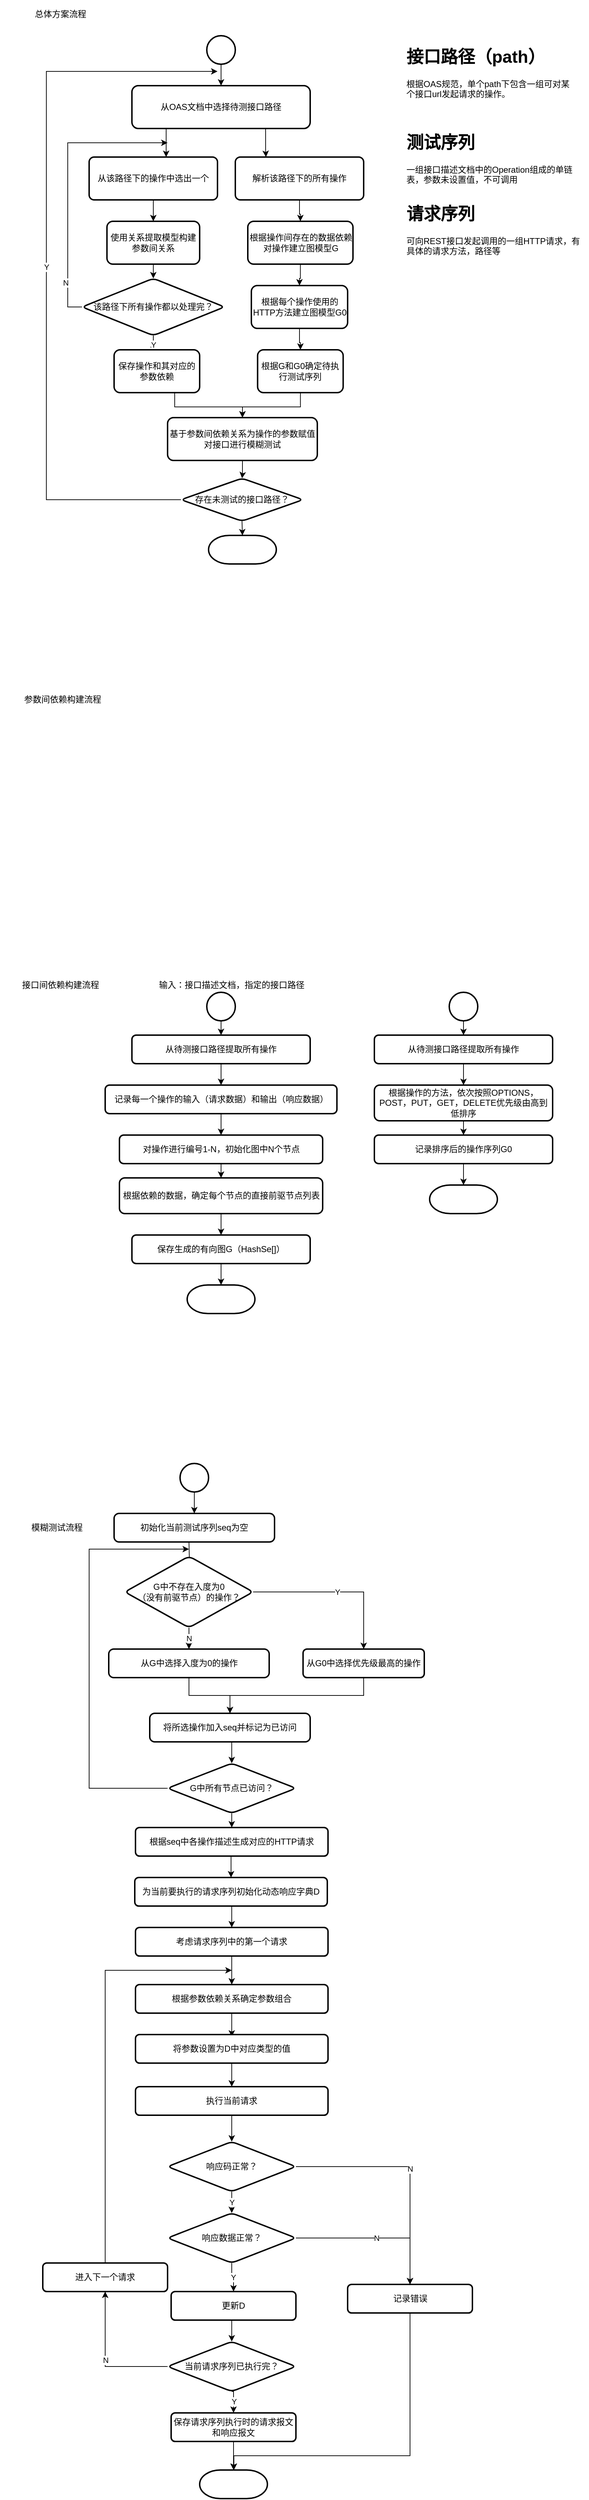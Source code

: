 <mxfile version="15.9.4" type="github">
  <diagram id="C5RBs43oDa-KdzZeNtuy" name="Page-1">
    <mxGraphModel dx="1692" dy="596" grid="1" gridSize="10" guides="1" tooltips="1" connect="1" arrows="1" fold="1" page="1" pageScale="1" pageWidth="827" pageHeight="1169" math="0" shadow="0">
      <root>
        <mxCell id="WIyWlLk6GJQsqaUBKTNV-0" />
        <mxCell id="WIyWlLk6GJQsqaUBKTNV-1" parent="WIyWlLk6GJQsqaUBKTNV-0" />
        <mxCell id="hdMSZGRkKn-v6f-xhxlG-0" value="总体方案流程" style="text;html=1;strokeColor=none;fillColor=none;align=center;verticalAlign=middle;whiteSpace=wrap;rounded=0;" vertex="1" parent="WIyWlLk6GJQsqaUBKTNV-1">
          <mxGeometry x="-40" width="160" height="40" as="geometry" />
        </mxCell>
        <mxCell id="hdMSZGRkKn-v6f-xhxlG-1" value="参数间依赖构建流程" style="text;html=1;strokeColor=none;fillColor=none;align=center;verticalAlign=middle;whiteSpace=wrap;rounded=0;" vertex="1" parent="WIyWlLk6GJQsqaUBKTNV-1">
          <mxGeometry x="-37.5" y="960" width="160" height="40" as="geometry" />
        </mxCell>
        <mxCell id="hdMSZGRkKn-v6f-xhxlG-2" value="接口间依赖构建流程" style="text;html=1;strokeColor=none;fillColor=none;align=center;verticalAlign=middle;whiteSpace=wrap;rounded=0;" vertex="1" parent="WIyWlLk6GJQsqaUBKTNV-1">
          <mxGeometry x="-40" y="1360" width="160" height="40" as="geometry" />
        </mxCell>
        <mxCell id="hdMSZGRkKn-v6f-xhxlG-3" value="模糊测试流程" style="text;html=1;strokeColor=none;fillColor=none;align=center;verticalAlign=middle;whiteSpace=wrap;rounded=0;" vertex="1" parent="WIyWlLk6GJQsqaUBKTNV-1">
          <mxGeometry x="-45" y="2120" width="160" height="40" as="geometry" />
        </mxCell>
        <mxCell id="hdMSZGRkKn-v6f-xhxlG-6" value="" style="edgeStyle=orthogonalEdgeStyle;rounded=0;orthogonalLoop=1;jettySize=auto;html=1;" edge="1" parent="WIyWlLk6GJQsqaUBKTNV-1" source="hdMSZGRkKn-v6f-xhxlG-4" target="hdMSZGRkKn-v6f-xhxlG-5">
          <mxGeometry relative="1" as="geometry" />
        </mxCell>
        <mxCell id="hdMSZGRkKn-v6f-xhxlG-4" value="" style="strokeWidth=2;html=1;shape=mxgraph.flowchart.start_2;whiteSpace=wrap;" vertex="1" parent="WIyWlLk6GJQsqaUBKTNV-1">
          <mxGeometry x="245" y="50" width="40" height="40" as="geometry" />
        </mxCell>
        <mxCell id="hdMSZGRkKn-v6f-xhxlG-15" style="edgeStyle=orthogonalEdgeStyle;rounded=0;orthogonalLoop=1;jettySize=auto;html=1;exitX=0.25;exitY=1;exitDx=0;exitDy=0;" edge="1" parent="WIyWlLk6GJQsqaUBKTNV-1" source="hdMSZGRkKn-v6f-xhxlG-5">
          <mxGeometry relative="1" as="geometry">
            <mxPoint x="188" y="220" as="targetPoint" />
            <Array as="points">
              <mxPoint x="188" y="180" />
            </Array>
          </mxGeometry>
        </mxCell>
        <mxCell id="hdMSZGRkKn-v6f-xhxlG-16" style="edgeStyle=orthogonalEdgeStyle;rounded=0;orthogonalLoop=1;jettySize=auto;html=1;exitX=0.75;exitY=1;exitDx=0;exitDy=0;" edge="1" parent="WIyWlLk6GJQsqaUBKTNV-1" source="hdMSZGRkKn-v6f-xhxlG-5">
          <mxGeometry relative="1" as="geometry">
            <mxPoint x="328" y="220" as="targetPoint" />
            <Array as="points">
              <mxPoint x="328" y="210" />
              <mxPoint x="328" y="210" />
            </Array>
          </mxGeometry>
        </mxCell>
        <mxCell id="hdMSZGRkKn-v6f-xhxlG-5" value="从OAS文档中选择待测接口路径" style="rounded=1;whiteSpace=wrap;html=1;fillColor=rgb(255, 255, 255);strokeColor=rgb(0, 0, 0);fontColor=rgb(0, 0, 0);strokeWidth=2;" vertex="1" parent="WIyWlLk6GJQsqaUBKTNV-1">
          <mxGeometry x="140" y="120" width="250" height="60" as="geometry" />
        </mxCell>
        <mxCell id="hdMSZGRkKn-v6f-xhxlG-9" value="" style="edgeStyle=orthogonalEdgeStyle;rounded=0;orthogonalLoop=1;jettySize=auto;html=1;" edge="1" parent="WIyWlLk6GJQsqaUBKTNV-1" target="hdMSZGRkKn-v6f-xhxlG-8">
          <mxGeometry relative="1" as="geometry">
            <mxPoint x="220" y="2160" as="sourcePoint" />
          </mxGeometry>
        </mxCell>
        <mxCell id="hdMSZGRkKn-v6f-xhxlG-12" value="Y" style="edgeStyle=orthogonalEdgeStyle;rounded=0;orthogonalLoop=1;jettySize=auto;html=1;" edge="1" parent="WIyWlLk6GJQsqaUBKTNV-1" source="hdMSZGRkKn-v6f-xhxlG-8" target="hdMSZGRkKn-v6f-xhxlG-11">
          <mxGeometry relative="1" as="geometry" />
        </mxCell>
        <mxCell id="hdMSZGRkKn-v6f-xhxlG-87" value="N" style="edgeStyle=orthogonalEdgeStyle;rounded=0;orthogonalLoop=1;jettySize=auto;html=1;" edge="1" parent="WIyWlLk6GJQsqaUBKTNV-1" source="hdMSZGRkKn-v6f-xhxlG-8" target="hdMSZGRkKn-v6f-xhxlG-86">
          <mxGeometry relative="1" as="geometry" />
        </mxCell>
        <mxCell id="hdMSZGRkKn-v6f-xhxlG-8" value="G中不存在入度为0&lt;br&gt;（没有前驱节点）的操作？" style="rhombus;whiteSpace=wrap;html=1;fillColor=rgb(255, 255, 255);strokeColor=rgb(0, 0, 0);fontColor=rgb(0, 0, 0);rounded=1;arcSize=14;strokeWidth=2;" vertex="1" parent="WIyWlLk6GJQsqaUBKTNV-1">
          <mxGeometry x="130" y="2180" width="180" height="100" as="geometry" />
        </mxCell>
        <mxCell id="hdMSZGRkKn-v6f-xhxlG-92" style="edgeStyle=orthogonalEdgeStyle;rounded=0;orthogonalLoop=1;jettySize=auto;html=1;exitX=0.5;exitY=1;exitDx=0;exitDy=0;entryX=0.5;entryY=0;entryDx=0;entryDy=0;" edge="1" parent="WIyWlLk6GJQsqaUBKTNV-1" source="hdMSZGRkKn-v6f-xhxlG-11" target="hdMSZGRkKn-v6f-xhxlG-90">
          <mxGeometry relative="1" as="geometry" />
        </mxCell>
        <mxCell id="hdMSZGRkKn-v6f-xhxlG-11" value="从G0中选择优先级最高的操作" style="whiteSpace=wrap;html=1;fillColor=rgb(255, 255, 255);strokeColor=rgb(0, 0, 0);fontColor=rgb(0, 0, 0);rounded=1;arcSize=14;strokeWidth=2;" vertex="1" parent="WIyWlLk6GJQsqaUBKTNV-1">
          <mxGeometry x="380" y="2310" width="170" height="40" as="geometry" />
        </mxCell>
        <mxCell id="hdMSZGRkKn-v6f-xhxlG-13" value="&lt;h1&gt;接口路径（path）&lt;/h1&gt;&lt;p&gt;根据OAS规范，单个path下包含一组可对某个接口url发起请求的操作。&lt;/p&gt;" style="text;html=1;strokeColor=none;fillColor=none;spacing=5;spacingTop=-20;whiteSpace=wrap;overflow=hidden;rounded=0;" vertex="1" parent="WIyWlLk6GJQsqaUBKTNV-1">
          <mxGeometry x="520" y="60" width="240" height="110" as="geometry" />
        </mxCell>
        <mxCell id="hdMSZGRkKn-v6f-xhxlG-36" style="edgeStyle=orthogonalEdgeStyle;rounded=0;orthogonalLoop=1;jettySize=auto;html=1;exitX=0.5;exitY=1;exitDx=0;exitDy=0;" edge="1" parent="WIyWlLk6GJQsqaUBKTNV-1" source="hdMSZGRkKn-v6f-xhxlG-17" target="hdMSZGRkKn-v6f-xhxlG-20">
          <mxGeometry relative="1" as="geometry" />
        </mxCell>
        <mxCell id="hdMSZGRkKn-v6f-xhxlG-17" value="从该路径下的操作中选出一个" style="rounded=1;whiteSpace=wrap;html=1;absoluteArcSize=1;arcSize=14;strokeWidth=2;" vertex="1" parent="WIyWlLk6GJQsqaUBKTNV-1">
          <mxGeometry x="80" y="220" width="180" height="60" as="geometry" />
        </mxCell>
        <mxCell id="hdMSZGRkKn-v6f-xhxlG-37" style="edgeStyle=orthogonalEdgeStyle;rounded=0;orthogonalLoop=1;jettySize=auto;html=1;exitX=0.5;exitY=1;exitDx=0;exitDy=0;entryX=0.5;entryY=0;entryDx=0;entryDy=0;" edge="1" parent="WIyWlLk6GJQsqaUBKTNV-1" source="hdMSZGRkKn-v6f-xhxlG-20" target="hdMSZGRkKn-v6f-xhxlG-31">
          <mxGeometry relative="1" as="geometry" />
        </mxCell>
        <mxCell id="hdMSZGRkKn-v6f-xhxlG-20" value="使用关系提取模型构建参数间关系" style="whiteSpace=wrap;html=1;fillColor=rgb(255, 255, 255);strokeColor=rgb(0, 0, 0);fontColor=rgb(0, 0, 0);rounded=1;arcSize=14;strokeWidth=2;" vertex="1" parent="WIyWlLk6GJQsqaUBKTNV-1">
          <mxGeometry x="105" y="310" width="130" height="60" as="geometry" />
        </mxCell>
        <mxCell id="hdMSZGRkKn-v6f-xhxlG-33" style="edgeStyle=orthogonalEdgeStyle;rounded=0;orthogonalLoop=1;jettySize=auto;html=1;exitX=0;exitY=0.5;exitDx=0;exitDy=0;" edge="1" parent="WIyWlLk6GJQsqaUBKTNV-1" source="hdMSZGRkKn-v6f-xhxlG-31">
          <mxGeometry relative="1" as="geometry">
            <mxPoint x="190" y="200" as="targetPoint" />
            <Array as="points">
              <mxPoint x="50" y="430" />
              <mxPoint x="50" y="200" />
            </Array>
          </mxGeometry>
        </mxCell>
        <mxCell id="hdMSZGRkKn-v6f-xhxlG-35" value="N" style="edgeLabel;html=1;align=center;verticalAlign=middle;resizable=0;points=[];" vertex="1" connectable="0" parent="hdMSZGRkKn-v6f-xhxlG-33">
          <mxGeometry x="-0.721" y="3" relative="1" as="geometry">
            <mxPoint as="offset" />
          </mxGeometry>
        </mxCell>
        <mxCell id="hdMSZGRkKn-v6f-xhxlG-43" value="Y" style="edgeStyle=orthogonalEdgeStyle;rounded=0;orthogonalLoop=1;jettySize=auto;html=1;" edge="1" parent="WIyWlLk6GJQsqaUBKTNV-1" source="hdMSZGRkKn-v6f-xhxlG-31" target="hdMSZGRkKn-v6f-xhxlG-42">
          <mxGeometry relative="1" as="geometry" />
        </mxCell>
        <mxCell id="hdMSZGRkKn-v6f-xhxlG-31" value="该路径下所有操作都以处理完？" style="rhombus;whiteSpace=wrap;html=1;fillColor=rgb(255, 255, 255);strokeColor=rgb(0, 0, 0);fontColor=rgb(0, 0, 0);rounded=1;arcSize=14;strokeWidth=2;" vertex="1" parent="WIyWlLk6GJQsqaUBKTNV-1">
          <mxGeometry x="70" y="390" width="200" height="80" as="geometry" />
        </mxCell>
        <mxCell id="hdMSZGRkKn-v6f-xhxlG-39" value="" style="edgeStyle=orthogonalEdgeStyle;rounded=0;orthogonalLoop=1;jettySize=auto;html=1;" edge="1" parent="WIyWlLk6GJQsqaUBKTNV-1" source="hdMSZGRkKn-v6f-xhxlG-34" target="hdMSZGRkKn-v6f-xhxlG-38">
          <mxGeometry relative="1" as="geometry" />
        </mxCell>
        <mxCell id="hdMSZGRkKn-v6f-xhxlG-34" value="解析该路径下的所有操作" style="rounded=1;whiteSpace=wrap;html=1;absoluteArcSize=1;arcSize=14;strokeWidth=2;" vertex="1" parent="WIyWlLk6GJQsqaUBKTNV-1">
          <mxGeometry x="285" y="220" width="180" height="60" as="geometry" />
        </mxCell>
        <mxCell id="hdMSZGRkKn-v6f-xhxlG-41" value="" style="edgeStyle=orthogonalEdgeStyle;rounded=0;orthogonalLoop=1;jettySize=auto;html=1;" edge="1" parent="WIyWlLk6GJQsqaUBKTNV-1" source="hdMSZGRkKn-v6f-xhxlG-38" target="hdMSZGRkKn-v6f-xhxlG-40">
          <mxGeometry relative="1" as="geometry" />
        </mxCell>
        <mxCell id="hdMSZGRkKn-v6f-xhxlG-38" value="根据操作间存在的数据依赖对操作建立图模型G" style="whiteSpace=wrap;html=1;fillColor=rgb(255, 255, 255);strokeColor=rgb(0, 0, 0);fontColor=rgb(0, 0, 0);rounded=1;arcSize=14;strokeWidth=2;" vertex="1" parent="WIyWlLk6GJQsqaUBKTNV-1">
          <mxGeometry x="302.5" y="310" width="147.5" height="60" as="geometry" />
        </mxCell>
        <mxCell id="hdMSZGRkKn-v6f-xhxlG-45" value="" style="edgeStyle=orthogonalEdgeStyle;rounded=0;orthogonalLoop=1;jettySize=auto;html=1;" edge="1" parent="WIyWlLk6GJQsqaUBKTNV-1" source="hdMSZGRkKn-v6f-xhxlG-40" target="hdMSZGRkKn-v6f-xhxlG-44">
          <mxGeometry relative="1" as="geometry" />
        </mxCell>
        <mxCell id="hdMSZGRkKn-v6f-xhxlG-40" value="根据每个操作使用的HTTP方法建立图模型G0" style="whiteSpace=wrap;html=1;fillColor=rgb(255, 255, 255);strokeColor=rgb(0, 0, 0);fontColor=rgb(0, 0, 0);rounded=1;arcSize=14;strokeWidth=2;" vertex="1" parent="WIyWlLk6GJQsqaUBKTNV-1">
          <mxGeometry x="307.5" y="400" width="135" height="60" as="geometry" />
        </mxCell>
        <mxCell id="hdMSZGRkKn-v6f-xhxlG-48" style="edgeStyle=orthogonalEdgeStyle;rounded=0;orthogonalLoop=1;jettySize=auto;html=1;exitX=0.75;exitY=1;exitDx=0;exitDy=0;entryX=0.5;entryY=0;entryDx=0;entryDy=0;" edge="1" parent="WIyWlLk6GJQsqaUBKTNV-1" source="hdMSZGRkKn-v6f-xhxlG-42" target="hdMSZGRkKn-v6f-xhxlG-46">
          <mxGeometry relative="1" as="geometry">
            <Array as="points">
              <mxPoint x="200" y="550" />
              <mxPoint x="200" y="570" />
              <mxPoint x="295" y="570" />
            </Array>
          </mxGeometry>
        </mxCell>
        <mxCell id="hdMSZGRkKn-v6f-xhxlG-42" value="保存操作和其对应的参数依赖" style="whiteSpace=wrap;html=1;fillColor=rgb(255, 255, 255);strokeColor=rgb(0, 0, 0);fontColor=rgb(0, 0, 0);rounded=1;arcSize=14;strokeWidth=2;" vertex="1" parent="WIyWlLk6GJQsqaUBKTNV-1">
          <mxGeometry x="115" y="490" width="120" height="60" as="geometry" />
        </mxCell>
        <mxCell id="hdMSZGRkKn-v6f-xhxlG-47" value="" style="edgeStyle=orthogonalEdgeStyle;rounded=0;orthogonalLoop=1;jettySize=auto;html=1;" edge="1" parent="WIyWlLk6GJQsqaUBKTNV-1" source="hdMSZGRkKn-v6f-xhxlG-44" target="hdMSZGRkKn-v6f-xhxlG-46">
          <mxGeometry relative="1" as="geometry">
            <Array as="points">
              <mxPoint x="376" y="570" />
              <mxPoint x="295" y="570" />
            </Array>
          </mxGeometry>
        </mxCell>
        <mxCell id="hdMSZGRkKn-v6f-xhxlG-44" value="根据G和G0确定待执行测试序列" style="whiteSpace=wrap;html=1;fillColor=rgb(255, 255, 255);strokeColor=rgb(0, 0, 0);fontColor=rgb(0, 0, 0);rounded=1;arcSize=14;strokeWidth=2;" vertex="1" parent="WIyWlLk6GJQsqaUBKTNV-1">
          <mxGeometry x="316.25" y="490" width="120" height="60" as="geometry" />
        </mxCell>
        <mxCell id="hdMSZGRkKn-v6f-xhxlG-70" value="" style="edgeStyle=orthogonalEdgeStyle;rounded=0;orthogonalLoop=1;jettySize=auto;html=1;" edge="1" parent="WIyWlLk6GJQsqaUBKTNV-1" source="hdMSZGRkKn-v6f-xhxlG-46" target="hdMSZGRkKn-v6f-xhxlG-69">
          <mxGeometry relative="1" as="geometry" />
        </mxCell>
        <mxCell id="hdMSZGRkKn-v6f-xhxlG-46" value="基于参数间依赖关系为操作的参数赋值对接口进行模糊测试" style="whiteSpace=wrap;html=1;fillColor=rgb(255, 255, 255);strokeColor=rgb(0, 0, 0);fontColor=rgb(0, 0, 0);rounded=1;arcSize=14;strokeWidth=2;" vertex="1" parent="WIyWlLk6GJQsqaUBKTNV-1">
          <mxGeometry x="190" y="585" width="210" height="60" as="geometry" />
        </mxCell>
        <mxCell id="hdMSZGRkKn-v6f-xhxlG-49" value="&lt;h1&gt;测试序列&lt;/h1&gt;&lt;p&gt;一组接口描述文档中的Operation组成的单链表，参数未设置值，不可调用&lt;/p&gt;" style="text;html=1;strokeColor=none;fillColor=none;spacing=5;spacingTop=-20;whiteSpace=wrap;overflow=hidden;rounded=0;" vertex="1" parent="WIyWlLk6GJQsqaUBKTNV-1">
          <mxGeometry x="520" y="180" width="260" height="100" as="geometry" />
        </mxCell>
        <mxCell id="hdMSZGRkKn-v6f-xhxlG-50" value="&lt;h1&gt;请求序列&lt;/h1&gt;&lt;p&gt;可向REST接口发起调用的一组HTTP请求，有具体的请求方法，路径等&lt;/p&gt;" style="text;html=1;strokeColor=none;fillColor=none;spacing=5;spacingTop=-20;whiteSpace=wrap;overflow=hidden;rounded=0;" vertex="1" parent="WIyWlLk6GJQsqaUBKTNV-1">
          <mxGeometry x="520" y="280" width="260" height="100" as="geometry" />
        </mxCell>
        <mxCell id="hdMSZGRkKn-v6f-xhxlG-53" value="输入：接口描述文档，指定的接口路径" style="text;html=1;strokeColor=none;fillColor=none;align=center;verticalAlign=middle;whiteSpace=wrap;rounded=0;" vertex="1" parent="WIyWlLk6GJQsqaUBKTNV-1">
          <mxGeometry x="170" y="1370" width="220" height="20" as="geometry" />
        </mxCell>
        <mxCell id="hdMSZGRkKn-v6f-xhxlG-55" value="" style="edgeStyle=orthogonalEdgeStyle;rounded=0;orthogonalLoop=1;jettySize=auto;html=1;" edge="1" parent="WIyWlLk6GJQsqaUBKTNV-1" source="hdMSZGRkKn-v6f-xhxlG-56" target="hdMSZGRkKn-v6f-xhxlG-57">
          <mxGeometry relative="1" as="geometry" />
        </mxCell>
        <mxCell id="hdMSZGRkKn-v6f-xhxlG-56" value="" style="strokeWidth=2;html=1;shape=mxgraph.flowchart.start_2;whiteSpace=wrap;" vertex="1" parent="WIyWlLk6GJQsqaUBKTNV-1">
          <mxGeometry x="245" y="1390" width="40" height="40" as="geometry" />
        </mxCell>
        <mxCell id="hdMSZGRkKn-v6f-xhxlG-59" value="" style="edgeStyle=orthogonalEdgeStyle;rounded=0;orthogonalLoop=1;jettySize=auto;html=1;" edge="1" parent="WIyWlLk6GJQsqaUBKTNV-1" source="hdMSZGRkKn-v6f-xhxlG-57" target="hdMSZGRkKn-v6f-xhxlG-58">
          <mxGeometry relative="1" as="geometry" />
        </mxCell>
        <mxCell id="hdMSZGRkKn-v6f-xhxlG-57" value="从待测接口路径提取所有操作" style="rounded=1;whiteSpace=wrap;html=1;fillColor=rgb(255, 255, 255);strokeColor=rgb(0, 0, 0);fontColor=rgb(0, 0, 0);strokeWidth=2;" vertex="1" parent="WIyWlLk6GJQsqaUBKTNV-1">
          <mxGeometry x="140" y="1450" width="250" height="40" as="geometry" />
        </mxCell>
        <mxCell id="hdMSZGRkKn-v6f-xhxlG-61" value="" style="edgeStyle=orthogonalEdgeStyle;rounded=0;orthogonalLoop=1;jettySize=auto;html=1;" edge="1" parent="WIyWlLk6GJQsqaUBKTNV-1" source="hdMSZGRkKn-v6f-xhxlG-58" target="hdMSZGRkKn-v6f-xhxlG-60">
          <mxGeometry relative="1" as="geometry" />
        </mxCell>
        <mxCell id="hdMSZGRkKn-v6f-xhxlG-58" value="记录每一个操作的输入（请求数据）和输出（响应数据）" style="whiteSpace=wrap;html=1;fillColor=rgb(255, 255, 255);strokeColor=rgb(0, 0, 0);fontColor=rgb(0, 0, 0);rounded=1;strokeWidth=2;" vertex="1" parent="WIyWlLk6GJQsqaUBKTNV-1">
          <mxGeometry x="102.5" y="1520" width="325" height="40" as="geometry" />
        </mxCell>
        <mxCell id="hdMSZGRkKn-v6f-xhxlG-63" value="" style="edgeStyle=orthogonalEdgeStyle;rounded=0;orthogonalLoop=1;jettySize=auto;html=1;" edge="1" parent="WIyWlLk6GJQsqaUBKTNV-1" source="hdMSZGRkKn-v6f-xhxlG-60" target="hdMSZGRkKn-v6f-xhxlG-62">
          <mxGeometry relative="1" as="geometry" />
        </mxCell>
        <mxCell id="hdMSZGRkKn-v6f-xhxlG-60" value="对操作进行编号1-N，初始化图中N个节点" style="whiteSpace=wrap;html=1;fillColor=rgb(255, 255, 255);strokeColor=rgb(0, 0, 0);fontColor=rgb(0, 0, 0);rounded=1;strokeWidth=2;" vertex="1" parent="WIyWlLk6GJQsqaUBKTNV-1">
          <mxGeometry x="122.5" y="1590" width="285" height="40" as="geometry" />
        </mxCell>
        <mxCell id="hdMSZGRkKn-v6f-xhxlG-80" value="" style="edgeStyle=orthogonalEdgeStyle;rounded=0;orthogonalLoop=1;jettySize=auto;html=1;" edge="1" parent="WIyWlLk6GJQsqaUBKTNV-1" source="hdMSZGRkKn-v6f-xhxlG-62" target="hdMSZGRkKn-v6f-xhxlG-79">
          <mxGeometry relative="1" as="geometry" />
        </mxCell>
        <mxCell id="hdMSZGRkKn-v6f-xhxlG-62" value="根据依赖的数据，确定每个节点的直接前驱节点列表" style="whiteSpace=wrap;html=1;fillColor=rgb(255, 255, 255);strokeColor=rgb(0, 0, 0);fontColor=rgb(0, 0, 0);rounded=1;strokeWidth=2;" vertex="1" parent="WIyWlLk6GJQsqaUBKTNV-1">
          <mxGeometry x="122.5" y="1650" width="285" height="50" as="geometry" />
        </mxCell>
        <mxCell id="hdMSZGRkKn-v6f-xhxlG-64" value="" style="edgeStyle=orthogonalEdgeStyle;rounded=0;orthogonalLoop=1;jettySize=auto;html=1;" edge="1" parent="WIyWlLk6GJQsqaUBKTNV-1" source="hdMSZGRkKn-v6f-xhxlG-65" target="hdMSZGRkKn-v6f-xhxlG-66">
          <mxGeometry relative="1" as="geometry" />
        </mxCell>
        <mxCell id="hdMSZGRkKn-v6f-xhxlG-65" value="" style="strokeWidth=2;html=1;shape=mxgraph.flowchart.start_2;whiteSpace=wrap;" vertex="1" parent="WIyWlLk6GJQsqaUBKTNV-1">
          <mxGeometry x="585" y="1390" width="40" height="40" as="geometry" />
        </mxCell>
        <mxCell id="hdMSZGRkKn-v6f-xhxlG-76" value="" style="edgeStyle=orthogonalEdgeStyle;rounded=0;orthogonalLoop=1;jettySize=auto;html=1;" edge="1" parent="WIyWlLk6GJQsqaUBKTNV-1" source="hdMSZGRkKn-v6f-xhxlG-66" target="hdMSZGRkKn-v6f-xhxlG-75">
          <mxGeometry relative="1" as="geometry" />
        </mxCell>
        <mxCell id="hdMSZGRkKn-v6f-xhxlG-66" value="从待测接口路径提取所有操作" style="rounded=1;whiteSpace=wrap;html=1;fillColor=rgb(255, 255, 255);strokeColor=rgb(0, 0, 0);fontColor=rgb(0, 0, 0);strokeWidth=2;" vertex="1" parent="WIyWlLk6GJQsqaUBKTNV-1">
          <mxGeometry x="480" y="1450" width="250" height="40" as="geometry" />
        </mxCell>
        <mxCell id="hdMSZGRkKn-v6f-xhxlG-89" style="edgeStyle=orthogonalEdgeStyle;rounded=0;orthogonalLoop=1;jettySize=auto;html=1;exitX=0.5;exitY=1;exitDx=0;exitDy=0;exitPerimeter=0;" edge="1" parent="WIyWlLk6GJQsqaUBKTNV-1" source="hdMSZGRkKn-v6f-xhxlG-68" target="hdMSZGRkKn-v6f-xhxlG-88">
          <mxGeometry relative="1" as="geometry" />
        </mxCell>
        <mxCell id="hdMSZGRkKn-v6f-xhxlG-68" value="" style="strokeWidth=2;html=1;shape=mxgraph.flowchart.start_2;whiteSpace=wrap;" vertex="1" parent="WIyWlLk6GJQsqaUBKTNV-1">
          <mxGeometry x="207.5" y="2050" width="40" height="40" as="geometry" />
        </mxCell>
        <mxCell id="hdMSZGRkKn-v6f-xhxlG-71" value="Y" style="edgeStyle=orthogonalEdgeStyle;rounded=0;orthogonalLoop=1;jettySize=auto;html=1;exitX=0;exitY=0.5;exitDx=0;exitDy=0;" edge="1" parent="WIyWlLk6GJQsqaUBKTNV-1" source="hdMSZGRkKn-v6f-xhxlG-69">
          <mxGeometry relative="1" as="geometry">
            <mxPoint x="260" y="100" as="targetPoint" />
            <Array as="points">
              <mxPoint x="20" y="700" />
              <mxPoint x="20" y="100" />
            </Array>
          </mxGeometry>
        </mxCell>
        <mxCell id="hdMSZGRkKn-v6f-xhxlG-74" style="edgeStyle=orthogonalEdgeStyle;rounded=0;orthogonalLoop=1;jettySize=auto;html=1;exitX=0.5;exitY=1;exitDx=0;exitDy=0;entryX=0.5;entryY=0;entryDx=0;entryDy=0;entryPerimeter=0;" edge="1" parent="WIyWlLk6GJQsqaUBKTNV-1" source="hdMSZGRkKn-v6f-xhxlG-69" target="hdMSZGRkKn-v6f-xhxlG-73">
          <mxGeometry relative="1" as="geometry" />
        </mxCell>
        <mxCell id="hdMSZGRkKn-v6f-xhxlG-69" value="存在未测试的接口路径？" style="rhombus;whiteSpace=wrap;html=1;fillColor=rgb(255, 255, 255);strokeColor=rgb(0, 0, 0);fontColor=rgb(0, 0, 0);rounded=1;arcSize=14;strokeWidth=2;" vertex="1" parent="WIyWlLk6GJQsqaUBKTNV-1">
          <mxGeometry x="208.75" y="670" width="171.25" height="60" as="geometry" />
        </mxCell>
        <mxCell id="hdMSZGRkKn-v6f-xhxlG-73" value="" style="strokeWidth=2;html=1;shape=mxgraph.flowchart.terminator;whiteSpace=wrap;" vertex="1" parent="WIyWlLk6GJQsqaUBKTNV-1">
          <mxGeometry x="247.5" y="750" width="95" height="40" as="geometry" />
        </mxCell>
        <mxCell id="hdMSZGRkKn-v6f-xhxlG-78" value="" style="edgeStyle=orthogonalEdgeStyle;rounded=0;orthogonalLoop=1;jettySize=auto;html=1;" edge="1" parent="WIyWlLk6GJQsqaUBKTNV-1" source="hdMSZGRkKn-v6f-xhxlG-75" target="hdMSZGRkKn-v6f-xhxlG-77">
          <mxGeometry relative="1" as="geometry" />
        </mxCell>
        <mxCell id="hdMSZGRkKn-v6f-xhxlG-75" value="根据操作的方法，依次按照OPTIONS，POST，PUT，GET，DELETE优先级由高到低排序" style="rounded=1;whiteSpace=wrap;html=1;fillColor=rgb(255, 255, 255);strokeColor=rgb(0, 0, 0);fontColor=rgb(0, 0, 0);strokeWidth=2;" vertex="1" parent="WIyWlLk6GJQsqaUBKTNV-1">
          <mxGeometry x="480" y="1520" width="250" height="50" as="geometry" />
        </mxCell>
        <mxCell id="hdMSZGRkKn-v6f-xhxlG-83" value="" style="edgeStyle=orthogonalEdgeStyle;rounded=0;orthogonalLoop=1;jettySize=auto;html=1;" edge="1" parent="WIyWlLk6GJQsqaUBKTNV-1" source="hdMSZGRkKn-v6f-xhxlG-77" target="hdMSZGRkKn-v6f-xhxlG-82">
          <mxGeometry relative="1" as="geometry" />
        </mxCell>
        <mxCell id="hdMSZGRkKn-v6f-xhxlG-77" value="记录排序后的操作序列G0" style="rounded=1;whiteSpace=wrap;html=1;fillColor=rgb(255, 255, 255);strokeColor=rgb(0, 0, 0);fontColor=rgb(0, 0, 0);strokeWidth=2;" vertex="1" parent="WIyWlLk6GJQsqaUBKTNV-1">
          <mxGeometry x="480" y="1590" width="250" height="40" as="geometry" />
        </mxCell>
        <mxCell id="hdMSZGRkKn-v6f-xhxlG-84" value="" style="edgeStyle=orthogonalEdgeStyle;rounded=0;orthogonalLoop=1;jettySize=auto;html=1;" edge="1" parent="WIyWlLk6GJQsqaUBKTNV-1" source="hdMSZGRkKn-v6f-xhxlG-79" target="hdMSZGRkKn-v6f-xhxlG-81">
          <mxGeometry relative="1" as="geometry" />
        </mxCell>
        <mxCell id="hdMSZGRkKn-v6f-xhxlG-79" value="保存生成的有向图G（HashSe[]）" style="rounded=1;whiteSpace=wrap;html=1;fillColor=rgb(255, 255, 255);strokeColor=rgb(0, 0, 0);fontColor=rgb(0, 0, 0);strokeWidth=2;" vertex="1" parent="WIyWlLk6GJQsqaUBKTNV-1">
          <mxGeometry x="140" y="1730" width="250" height="40" as="geometry" />
        </mxCell>
        <mxCell id="hdMSZGRkKn-v6f-xhxlG-81" value="" style="strokeWidth=2;html=1;shape=mxgraph.flowchart.terminator;whiteSpace=wrap;" vertex="1" parent="WIyWlLk6GJQsqaUBKTNV-1">
          <mxGeometry x="217.5" y="1800" width="95" height="40" as="geometry" />
        </mxCell>
        <mxCell id="hdMSZGRkKn-v6f-xhxlG-82" value="" style="strokeWidth=2;html=1;shape=mxgraph.flowchart.terminator;whiteSpace=wrap;" vertex="1" parent="WIyWlLk6GJQsqaUBKTNV-1">
          <mxGeometry x="557.5" y="1660" width="95" height="40" as="geometry" />
        </mxCell>
        <mxCell id="hdMSZGRkKn-v6f-xhxlG-85" value="" style="strokeWidth=2;html=1;shape=mxgraph.flowchart.terminator;whiteSpace=wrap;" vertex="1" parent="WIyWlLk6GJQsqaUBKTNV-1">
          <mxGeometry x="235" y="3460" width="95" height="40" as="geometry" />
        </mxCell>
        <mxCell id="hdMSZGRkKn-v6f-xhxlG-91" value="" style="edgeStyle=orthogonalEdgeStyle;rounded=0;orthogonalLoop=1;jettySize=auto;html=1;" edge="1" parent="WIyWlLk6GJQsqaUBKTNV-1" source="hdMSZGRkKn-v6f-xhxlG-86" target="hdMSZGRkKn-v6f-xhxlG-90">
          <mxGeometry relative="1" as="geometry" />
        </mxCell>
        <mxCell id="hdMSZGRkKn-v6f-xhxlG-86" value="从G中选择入度为0的操作" style="rounded=1;whiteSpace=wrap;html=1;absoluteArcSize=1;arcSize=14;strokeWidth=2;" vertex="1" parent="WIyWlLk6GJQsqaUBKTNV-1">
          <mxGeometry x="107.5" y="2310" width="225" height="40" as="geometry" />
        </mxCell>
        <mxCell id="hdMSZGRkKn-v6f-xhxlG-88" value="初始化当前测试序列seq为空" style="rounded=1;whiteSpace=wrap;html=1;absoluteArcSize=1;arcSize=14;strokeWidth=2;" vertex="1" parent="WIyWlLk6GJQsqaUBKTNV-1">
          <mxGeometry x="115" y="2120" width="225" height="40" as="geometry" />
        </mxCell>
        <mxCell id="hdMSZGRkKn-v6f-xhxlG-95" style="edgeStyle=orthogonalEdgeStyle;rounded=0;orthogonalLoop=1;jettySize=auto;html=1;exitX=0.5;exitY=1;exitDx=0;exitDy=0;entryX=0.5;entryY=0;entryDx=0;entryDy=0;" edge="1" parent="WIyWlLk6GJQsqaUBKTNV-1" source="hdMSZGRkKn-v6f-xhxlG-90" target="hdMSZGRkKn-v6f-xhxlG-94">
          <mxGeometry relative="1" as="geometry" />
        </mxCell>
        <mxCell id="hdMSZGRkKn-v6f-xhxlG-90" value="将所选操作加入seq并标记为已访问" style="rounded=1;whiteSpace=wrap;html=1;absoluteArcSize=1;arcSize=14;strokeWidth=2;" vertex="1" parent="WIyWlLk6GJQsqaUBKTNV-1">
          <mxGeometry x="165" y="2400" width="225" height="40" as="geometry" />
        </mxCell>
        <mxCell id="hdMSZGRkKn-v6f-xhxlG-96" style="edgeStyle=orthogonalEdgeStyle;rounded=0;orthogonalLoop=1;jettySize=auto;html=1;exitX=0;exitY=0.5;exitDx=0;exitDy=0;" edge="1" parent="WIyWlLk6GJQsqaUBKTNV-1" source="hdMSZGRkKn-v6f-xhxlG-94">
          <mxGeometry relative="1" as="geometry">
            <mxPoint x="220" y="2170" as="targetPoint" />
            <Array as="points">
              <mxPoint x="80" y="2505" />
              <mxPoint x="80" y="2170" />
            </Array>
          </mxGeometry>
        </mxCell>
        <mxCell id="hdMSZGRkKn-v6f-xhxlG-98" value="" style="edgeStyle=orthogonalEdgeStyle;rounded=0;orthogonalLoop=1;jettySize=auto;html=1;" edge="1" parent="WIyWlLk6GJQsqaUBKTNV-1" source="hdMSZGRkKn-v6f-xhxlG-94" target="hdMSZGRkKn-v6f-xhxlG-97">
          <mxGeometry relative="1" as="geometry" />
        </mxCell>
        <mxCell id="hdMSZGRkKn-v6f-xhxlG-94" value="G中所有节点已访问？" style="rhombus;whiteSpace=wrap;html=1;fillColor=rgb(255, 255, 255);strokeColor=rgb(0, 0, 0);fontColor=rgb(0, 0, 0);rounded=1;arcSize=14;strokeWidth=2;" vertex="1" parent="WIyWlLk6GJQsqaUBKTNV-1">
          <mxGeometry x="190" y="2470" width="180" height="70" as="geometry" />
        </mxCell>
        <mxCell id="hdMSZGRkKn-v6f-xhxlG-101" style="edgeStyle=orthogonalEdgeStyle;rounded=0;orthogonalLoop=1;jettySize=auto;html=1;exitX=0.5;exitY=1;exitDx=0;exitDy=0;entryX=0.5;entryY=0;entryDx=0;entryDy=0;" edge="1" parent="WIyWlLk6GJQsqaUBKTNV-1" source="hdMSZGRkKn-v6f-xhxlG-97" target="hdMSZGRkKn-v6f-xhxlG-100">
          <mxGeometry relative="1" as="geometry" />
        </mxCell>
        <mxCell id="hdMSZGRkKn-v6f-xhxlG-97" value="根据seq中各操作描述生成对应的HTTP请求" style="whiteSpace=wrap;html=1;fillColor=rgb(255, 255, 255);strokeColor=rgb(0, 0, 0);fontColor=rgb(0, 0, 0);rounded=1;arcSize=14;strokeWidth=2;" vertex="1" parent="WIyWlLk6GJQsqaUBKTNV-1">
          <mxGeometry x="145" y="2560" width="270" height="40" as="geometry" />
        </mxCell>
        <mxCell id="hdMSZGRkKn-v6f-xhxlG-104" style="edgeStyle=orthogonalEdgeStyle;rounded=0;orthogonalLoop=1;jettySize=auto;html=1;exitX=0.5;exitY=1;exitDx=0;exitDy=0;entryX=0.5;entryY=0;entryDx=0;entryDy=0;" edge="1" parent="WIyWlLk6GJQsqaUBKTNV-1" source="hdMSZGRkKn-v6f-xhxlG-99" target="hdMSZGRkKn-v6f-xhxlG-103">
          <mxGeometry relative="1" as="geometry" />
        </mxCell>
        <mxCell id="hdMSZGRkKn-v6f-xhxlG-99" value="考虑请求序列中的第一个请求" style="whiteSpace=wrap;html=1;fillColor=rgb(255, 255, 255);strokeColor=rgb(0, 0, 0);fontColor=rgb(0, 0, 0);rounded=1;arcSize=14;strokeWidth=2;" vertex="1" parent="WIyWlLk6GJQsqaUBKTNV-1">
          <mxGeometry x="145" y="2700" width="270" height="40" as="geometry" />
        </mxCell>
        <mxCell id="hdMSZGRkKn-v6f-xhxlG-102" style="edgeStyle=orthogonalEdgeStyle;rounded=0;orthogonalLoop=1;jettySize=auto;html=1;exitX=0.5;exitY=1;exitDx=0;exitDy=0;entryX=0.5;entryY=0;entryDx=0;entryDy=0;" edge="1" parent="WIyWlLk6GJQsqaUBKTNV-1" source="hdMSZGRkKn-v6f-xhxlG-100" target="hdMSZGRkKn-v6f-xhxlG-99">
          <mxGeometry relative="1" as="geometry" />
        </mxCell>
        <mxCell id="hdMSZGRkKn-v6f-xhxlG-100" value="为当前要执行的请求序列初始化动态响应字典D" style="whiteSpace=wrap;html=1;fillColor=rgb(255, 255, 255);strokeColor=rgb(0, 0, 0);fontColor=rgb(0, 0, 0);rounded=1;arcSize=14;strokeWidth=2;" vertex="1" parent="WIyWlLk6GJQsqaUBKTNV-1">
          <mxGeometry x="144" y="2630" width="270" height="40" as="geometry" />
        </mxCell>
        <mxCell id="hdMSZGRkKn-v6f-xhxlG-106" style="edgeStyle=orthogonalEdgeStyle;rounded=0;orthogonalLoop=1;jettySize=auto;html=1;exitX=0.5;exitY=1;exitDx=0;exitDy=0;" edge="1" parent="WIyWlLk6GJQsqaUBKTNV-1" source="hdMSZGRkKn-v6f-xhxlG-103">
          <mxGeometry relative="1" as="geometry">
            <mxPoint x="280" y="2853" as="targetPoint" />
          </mxGeometry>
        </mxCell>
        <mxCell id="hdMSZGRkKn-v6f-xhxlG-103" value="根据参数依赖关系确定参数组合" style="whiteSpace=wrap;html=1;fillColor=rgb(255, 255, 255);strokeColor=rgb(0, 0, 0);fontColor=rgb(0, 0, 0);rounded=1;arcSize=14;strokeWidth=2;" vertex="1" parent="WIyWlLk6GJQsqaUBKTNV-1">
          <mxGeometry x="145" y="2780" width="270" height="40" as="geometry" />
        </mxCell>
        <mxCell id="hdMSZGRkKn-v6f-xhxlG-109" style="edgeStyle=orthogonalEdgeStyle;rounded=0;orthogonalLoop=1;jettySize=auto;html=1;exitX=0.5;exitY=1;exitDx=0;exitDy=0;entryX=0.5;entryY=0;entryDx=0;entryDy=0;" edge="1" parent="WIyWlLk6GJQsqaUBKTNV-1" source="hdMSZGRkKn-v6f-xhxlG-107" target="hdMSZGRkKn-v6f-xhxlG-108">
          <mxGeometry relative="1" as="geometry" />
        </mxCell>
        <mxCell id="hdMSZGRkKn-v6f-xhxlG-107" value="将参数设置为D中对应类型的值" style="whiteSpace=wrap;html=1;fillColor=rgb(255, 255, 255);strokeColor=rgb(0, 0, 0);fontColor=rgb(0, 0, 0);rounded=1;arcSize=14;strokeWidth=2;" vertex="1" parent="WIyWlLk6GJQsqaUBKTNV-1">
          <mxGeometry x="145" y="2850" width="270" height="40" as="geometry" />
        </mxCell>
        <mxCell id="hdMSZGRkKn-v6f-xhxlG-111" style="edgeStyle=orthogonalEdgeStyle;rounded=0;orthogonalLoop=1;jettySize=auto;html=1;exitX=0.5;exitY=1;exitDx=0;exitDy=0;entryX=0.5;entryY=0;entryDx=0;entryDy=0;" edge="1" parent="WIyWlLk6GJQsqaUBKTNV-1" source="hdMSZGRkKn-v6f-xhxlG-108" target="hdMSZGRkKn-v6f-xhxlG-110">
          <mxGeometry relative="1" as="geometry" />
        </mxCell>
        <mxCell id="hdMSZGRkKn-v6f-xhxlG-108" value="执行当前请求" style="whiteSpace=wrap;html=1;fillColor=rgb(255, 255, 255);strokeColor=rgb(0, 0, 0);fontColor=rgb(0, 0, 0);rounded=1;arcSize=14;strokeWidth=2;" vertex="1" parent="WIyWlLk6GJQsqaUBKTNV-1">
          <mxGeometry x="145" y="2923" width="270" height="40" as="geometry" />
        </mxCell>
        <mxCell id="hdMSZGRkKn-v6f-xhxlG-114" value="Y" style="edgeStyle=orthogonalEdgeStyle;rounded=0;orthogonalLoop=1;jettySize=auto;html=1;exitX=0.5;exitY=1;exitDx=0;exitDy=0;entryX=0.5;entryY=0;entryDx=0;entryDy=0;" edge="1" parent="WIyWlLk6GJQsqaUBKTNV-1" source="hdMSZGRkKn-v6f-xhxlG-110" target="hdMSZGRkKn-v6f-xhxlG-113">
          <mxGeometry relative="1" as="geometry" />
        </mxCell>
        <mxCell id="hdMSZGRkKn-v6f-xhxlG-117" value="N" style="edgeStyle=orthogonalEdgeStyle;rounded=0;orthogonalLoop=1;jettySize=auto;html=1;exitX=1;exitY=0.5;exitDx=0;exitDy=0;" edge="1" parent="WIyWlLk6GJQsqaUBKTNV-1" source="hdMSZGRkKn-v6f-xhxlG-110" target="hdMSZGRkKn-v6f-xhxlG-116">
          <mxGeometry relative="1" as="geometry" />
        </mxCell>
        <mxCell id="hdMSZGRkKn-v6f-xhxlG-110" value="响应码正常？" style="rhombus;whiteSpace=wrap;html=1;fillColor=rgb(255, 255, 255);strokeColor=rgb(0, 0, 0);fontColor=rgb(0, 0, 0);rounded=1;arcSize=14;strokeWidth=2;" vertex="1" parent="WIyWlLk6GJQsqaUBKTNV-1">
          <mxGeometry x="190" y="3000" width="180" height="70" as="geometry" />
        </mxCell>
        <mxCell id="hdMSZGRkKn-v6f-xhxlG-120" style="edgeStyle=orthogonalEdgeStyle;rounded=0;orthogonalLoop=1;jettySize=auto;html=1;exitX=0.5;exitY=1;exitDx=0;exitDy=0;entryX=0.5;entryY=0;entryDx=0;entryDy=0;" edge="1" parent="WIyWlLk6GJQsqaUBKTNV-1" source="hdMSZGRkKn-v6f-xhxlG-112" target="hdMSZGRkKn-v6f-xhxlG-119">
          <mxGeometry relative="1" as="geometry" />
        </mxCell>
        <mxCell id="hdMSZGRkKn-v6f-xhxlG-112" value="更新D" style="whiteSpace=wrap;html=1;fillColor=rgb(255, 255, 255);strokeColor=rgb(0, 0, 0);fontColor=rgb(0, 0, 0);rounded=1;arcSize=14;strokeWidth=2;" vertex="1" parent="WIyWlLk6GJQsqaUBKTNV-1">
          <mxGeometry x="195" y="3210" width="175" height="40" as="geometry" />
        </mxCell>
        <mxCell id="hdMSZGRkKn-v6f-xhxlG-115" value="Y" style="edgeStyle=orthogonalEdgeStyle;rounded=0;orthogonalLoop=1;jettySize=auto;html=1;exitX=0.5;exitY=1;exitDx=0;exitDy=0;entryX=0.5;entryY=0;entryDx=0;entryDy=0;" edge="1" parent="WIyWlLk6GJQsqaUBKTNV-1" source="hdMSZGRkKn-v6f-xhxlG-113" target="hdMSZGRkKn-v6f-xhxlG-112">
          <mxGeometry relative="1" as="geometry" />
        </mxCell>
        <mxCell id="hdMSZGRkKn-v6f-xhxlG-118" value="N" style="edgeStyle=orthogonalEdgeStyle;rounded=0;orthogonalLoop=1;jettySize=auto;html=1;exitX=1;exitY=0.5;exitDx=0;exitDy=0;entryX=0.5;entryY=0;entryDx=0;entryDy=0;" edge="1" parent="WIyWlLk6GJQsqaUBKTNV-1" source="hdMSZGRkKn-v6f-xhxlG-113" target="hdMSZGRkKn-v6f-xhxlG-116">
          <mxGeometry relative="1" as="geometry" />
        </mxCell>
        <mxCell id="hdMSZGRkKn-v6f-xhxlG-113" value="响应数据正常？" style="rhombus;whiteSpace=wrap;html=1;fillColor=rgb(255, 255, 255);strokeColor=rgb(0, 0, 0);fontColor=rgb(0, 0, 0);rounded=1;arcSize=14;strokeWidth=2;" vertex="1" parent="WIyWlLk6GJQsqaUBKTNV-1">
          <mxGeometry x="190" y="3100" width="180" height="70" as="geometry" />
        </mxCell>
        <mxCell id="hdMSZGRkKn-v6f-xhxlG-128" style="edgeStyle=orthogonalEdgeStyle;rounded=0;orthogonalLoop=1;jettySize=auto;html=1;exitX=0.5;exitY=1;exitDx=0;exitDy=0;" edge="1" parent="WIyWlLk6GJQsqaUBKTNV-1" source="hdMSZGRkKn-v6f-xhxlG-116" target="hdMSZGRkKn-v6f-xhxlG-85">
          <mxGeometry relative="1" as="geometry">
            <Array as="points">
              <mxPoint x="530" y="3440" />
              <mxPoint x="283" y="3440" />
            </Array>
          </mxGeometry>
        </mxCell>
        <mxCell id="hdMSZGRkKn-v6f-xhxlG-116" value="记录错误" style="whiteSpace=wrap;html=1;fillColor=rgb(255, 255, 255);strokeColor=rgb(0, 0, 0);fontColor=rgb(0, 0, 0);rounded=1;arcSize=14;strokeWidth=2;" vertex="1" parent="WIyWlLk6GJQsqaUBKTNV-1">
          <mxGeometry x="442.5" y="3200" width="175" height="40" as="geometry" />
        </mxCell>
        <mxCell id="hdMSZGRkKn-v6f-xhxlG-122" value="N" style="edgeStyle=orthogonalEdgeStyle;rounded=0;orthogonalLoop=1;jettySize=auto;html=1;exitX=0;exitY=0.5;exitDx=0;exitDy=0;entryX=0.5;entryY=1;entryDx=0;entryDy=0;" edge="1" parent="WIyWlLk6GJQsqaUBKTNV-1" source="hdMSZGRkKn-v6f-xhxlG-119" target="hdMSZGRkKn-v6f-xhxlG-121">
          <mxGeometry relative="1" as="geometry" />
        </mxCell>
        <mxCell id="hdMSZGRkKn-v6f-xhxlG-126" value="Y" style="edgeStyle=orthogonalEdgeStyle;rounded=0;orthogonalLoop=1;jettySize=auto;html=1;exitX=0.5;exitY=1;exitDx=0;exitDy=0;entryX=0.5;entryY=0;entryDx=0;entryDy=0;" edge="1" parent="WIyWlLk6GJQsqaUBKTNV-1" source="hdMSZGRkKn-v6f-xhxlG-119" target="hdMSZGRkKn-v6f-xhxlG-125">
          <mxGeometry relative="1" as="geometry" />
        </mxCell>
        <mxCell id="hdMSZGRkKn-v6f-xhxlG-119" value="当前请求序列已执行完？" style="rhombus;whiteSpace=wrap;html=1;fillColor=rgb(255, 255, 255);strokeColor=rgb(0, 0, 0);fontColor=rgb(0, 0, 0);rounded=1;arcSize=14;strokeWidth=2;" vertex="1" parent="WIyWlLk6GJQsqaUBKTNV-1">
          <mxGeometry x="190" y="3280" width="180" height="70" as="geometry" />
        </mxCell>
        <mxCell id="hdMSZGRkKn-v6f-xhxlG-124" style="edgeStyle=orthogonalEdgeStyle;rounded=0;orthogonalLoop=1;jettySize=auto;html=1;exitX=0.5;exitY=0;exitDx=0;exitDy=0;" edge="1" parent="WIyWlLk6GJQsqaUBKTNV-1" source="hdMSZGRkKn-v6f-xhxlG-121">
          <mxGeometry relative="1" as="geometry">
            <mxPoint x="280" y="2760" as="targetPoint" />
            <Array as="points">
              <mxPoint x="103" y="2760" />
              <mxPoint x="280" y="2760" />
            </Array>
          </mxGeometry>
        </mxCell>
        <mxCell id="hdMSZGRkKn-v6f-xhxlG-121" value="进入下一个请求" style="whiteSpace=wrap;html=1;fillColor=rgb(255, 255, 255);strokeColor=rgb(0, 0, 0);fontColor=rgb(0, 0, 0);rounded=1;arcSize=14;strokeWidth=2;" vertex="1" parent="WIyWlLk6GJQsqaUBKTNV-1">
          <mxGeometry x="15" y="3170" width="175" height="40" as="geometry" />
        </mxCell>
        <mxCell id="hdMSZGRkKn-v6f-xhxlG-127" style="edgeStyle=orthogonalEdgeStyle;rounded=0;orthogonalLoop=1;jettySize=auto;html=1;exitX=0.5;exitY=1;exitDx=0;exitDy=0;" edge="1" parent="WIyWlLk6GJQsqaUBKTNV-1" source="hdMSZGRkKn-v6f-xhxlG-125" target="hdMSZGRkKn-v6f-xhxlG-85">
          <mxGeometry relative="1" as="geometry" />
        </mxCell>
        <mxCell id="hdMSZGRkKn-v6f-xhxlG-125" value="保存请求序列执行时的请求报文和响应报文" style="whiteSpace=wrap;html=1;fillColor=rgb(255, 255, 255);strokeColor=rgb(0, 0, 0);fontColor=rgb(0, 0, 0);rounded=1;arcSize=14;strokeWidth=2;" vertex="1" parent="WIyWlLk6GJQsqaUBKTNV-1">
          <mxGeometry x="195" y="3380" width="175" height="40" as="geometry" />
        </mxCell>
      </root>
    </mxGraphModel>
  </diagram>
</mxfile>
